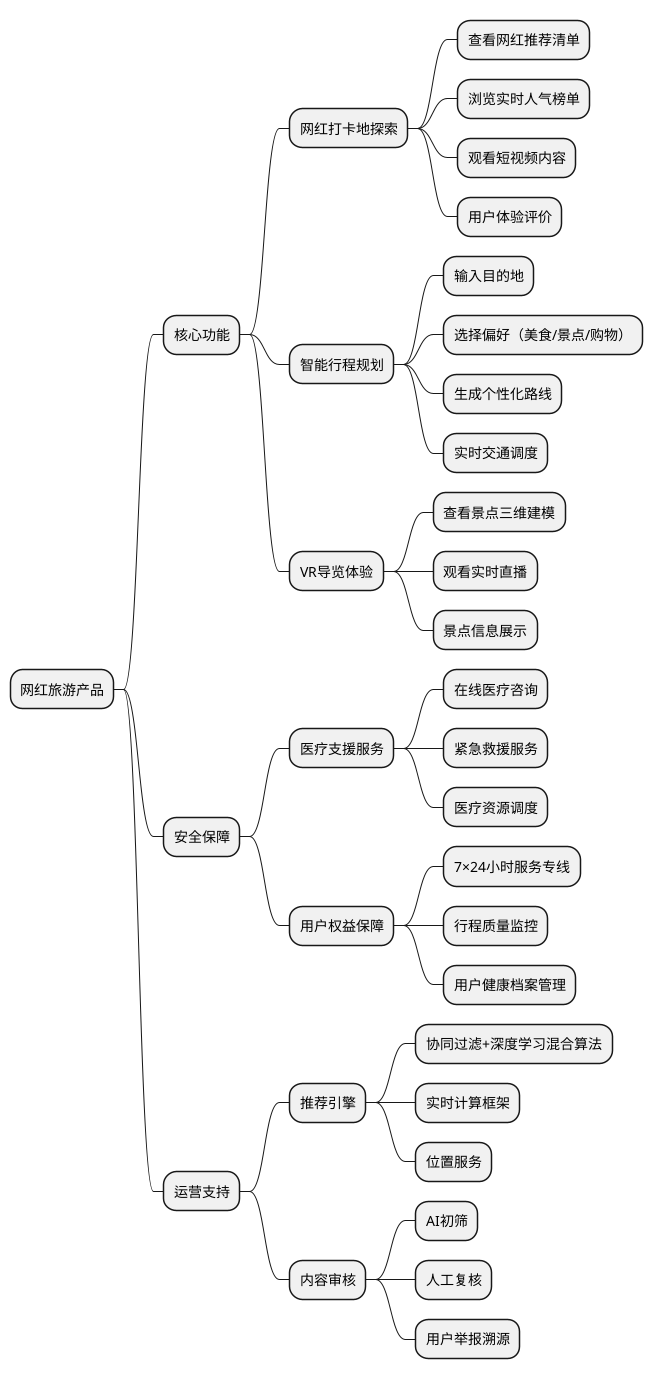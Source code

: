 @startmindmap
* 网红旅游产品
** 核心功能
*** 网红打卡地探索
**** 查看网红推荐清单
**** 浏览实时人气榜单
**** 观看短视频内容
**** 用户体验评价
*** 智能行程规划
**** 输入目的地
**** 选择偏好（美食/景点/购物）
**** 生成个性化路线
**** 实时交通调度
*** VR导览体验
**** 查看景点三维建模
**** 观看实时直播
**** 景点信息展示
** 安全保障
*** 医疗支援服务
**** 在线医疗咨询
**** 紧急救援服务
**** 医疗资源调度
*** 用户权益保障
**** 7×24小时服务专线
**** 行程质量监控
**** 用户健康档案管理
** 运营支持
*** 推荐引擎
**** 协同过滤+深度学习混合算法
**** 实时计算框架
**** 位置服务
*** 内容审核
**** AI初筛
**** 人工复核
**** 用户举报溯源
@endmindmap
@startuml
start
:用户注册登录;
:完善个人信息;
if (选择功能) then (网红打卡地探索)
  :查看推荐清单;
  :浏览人气榜单;
  :观看短视频;
  :查看用户评价;
elseif (智能行程规划)
  :输入目的地;
  :选择偏好;
  :生成路线;
  :查看交通状况;
elseif (VR导览体验)
  :查看三维建模;
  :观看实时直播;
  :查看景点信息;
endif
stop
@enduml